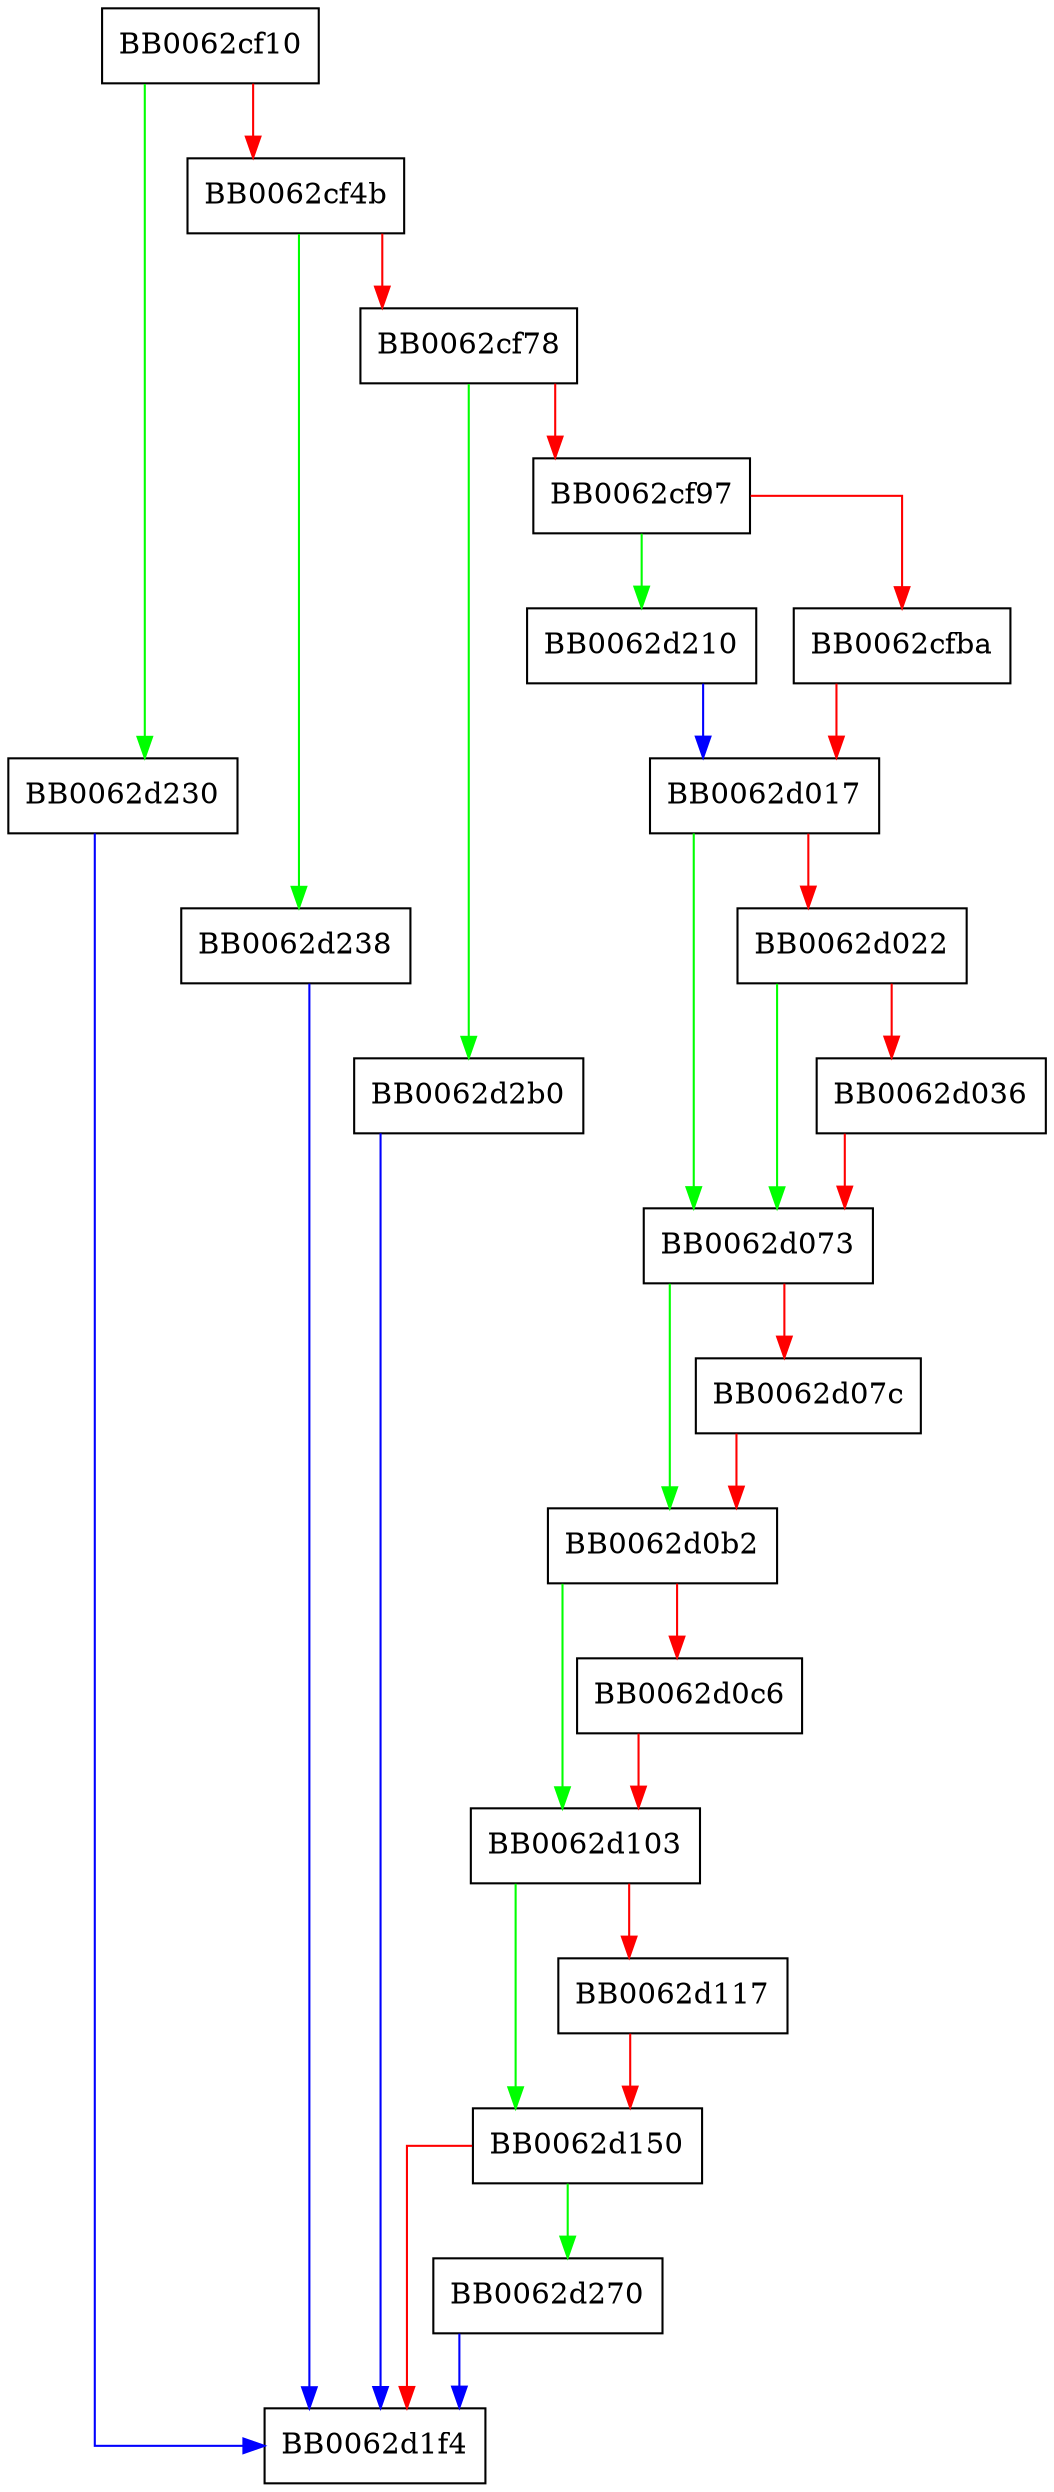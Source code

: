 digraph rand_new_drbg {
  node [shape="box"];
  graph [splines=ortho];
  BB0062cf10 -> BB0062d230 [color="green"];
  BB0062cf10 -> BB0062cf4b [color="red"];
  BB0062cf4b -> BB0062d238 [color="green"];
  BB0062cf4b -> BB0062cf78 [color="red"];
  BB0062cf78 -> BB0062d2b0 [color="green"];
  BB0062cf78 -> BB0062cf97 [color="red"];
  BB0062cf97 -> BB0062d210 [color="green"];
  BB0062cf97 -> BB0062cfba [color="red"];
  BB0062cfba -> BB0062d017 [color="red"];
  BB0062d017 -> BB0062d073 [color="green"];
  BB0062d017 -> BB0062d022 [color="red"];
  BB0062d022 -> BB0062d073 [color="green"];
  BB0062d022 -> BB0062d036 [color="red"];
  BB0062d036 -> BB0062d073 [color="red"];
  BB0062d073 -> BB0062d0b2 [color="green"];
  BB0062d073 -> BB0062d07c [color="red"];
  BB0062d07c -> BB0062d0b2 [color="red"];
  BB0062d0b2 -> BB0062d103 [color="green"];
  BB0062d0b2 -> BB0062d0c6 [color="red"];
  BB0062d0c6 -> BB0062d103 [color="red"];
  BB0062d103 -> BB0062d150 [color="green"];
  BB0062d103 -> BB0062d117 [color="red"];
  BB0062d117 -> BB0062d150 [color="red"];
  BB0062d150 -> BB0062d270 [color="green"];
  BB0062d150 -> BB0062d1f4 [color="red"];
  BB0062d210 -> BB0062d017 [color="blue"];
  BB0062d230 -> BB0062d1f4 [color="blue"];
  BB0062d238 -> BB0062d1f4 [color="blue"];
  BB0062d270 -> BB0062d1f4 [color="blue"];
  BB0062d2b0 -> BB0062d1f4 [color="blue"];
}